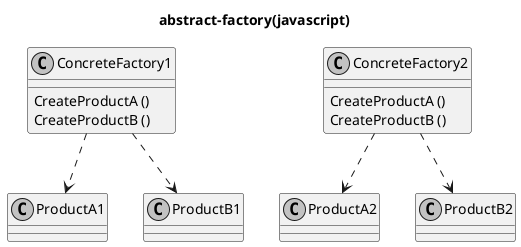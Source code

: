 @startuml
title abstract-factory(javascript)
skinparam monochrome true

class ConcreteFactory1 {
  CreateProductA ()
  CreateProductB ()
}

class ConcreteFactory2 {
  CreateProductA ()
  CreateProductB ()
}

class ProductA1 {
}

class ProductA2 {
}

class ProductB1 {
}

class ProductB2 {
}

ConcreteFactory1 ..> ProductA1
ConcreteFactory1 ..> ProductB1

ConcreteFactory2 ..> ProductA2
ConcreteFactory2 ..> ProductB2
@enduml